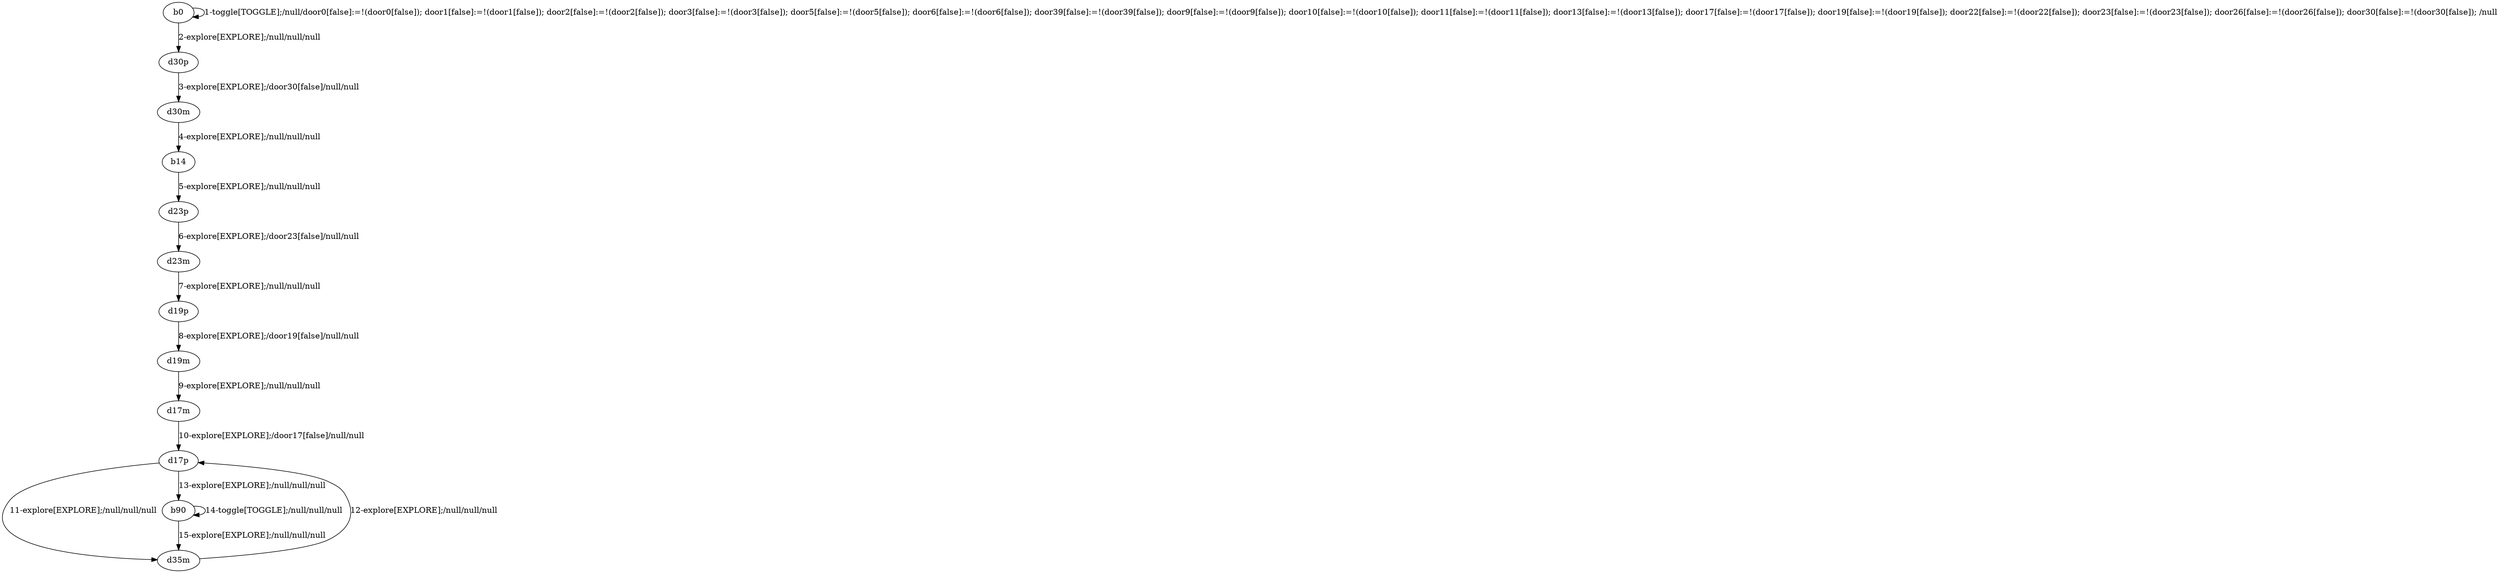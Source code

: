 # Total number of goals covered by this test: 3
# d17p --> d35m
# b90 --> b90
# d35m --> d17p

digraph g {
"b0" -> "b0" [label = "1-toggle[TOGGLE];/null/door0[false]:=!(door0[false]); door1[false]:=!(door1[false]); door2[false]:=!(door2[false]); door3[false]:=!(door3[false]); door5[false]:=!(door5[false]); door6[false]:=!(door6[false]); door39[false]:=!(door39[false]); door9[false]:=!(door9[false]); door10[false]:=!(door10[false]); door11[false]:=!(door11[false]); door13[false]:=!(door13[false]); door17[false]:=!(door17[false]); door19[false]:=!(door19[false]); door22[false]:=!(door22[false]); door23[false]:=!(door23[false]); door26[false]:=!(door26[false]); door30[false]:=!(door30[false]); /null"];
"b0" -> "d30p" [label = "2-explore[EXPLORE];/null/null/null"];
"d30p" -> "d30m" [label = "3-explore[EXPLORE];/door30[false]/null/null"];
"d30m" -> "b14" [label = "4-explore[EXPLORE];/null/null/null"];
"b14" -> "d23p" [label = "5-explore[EXPLORE];/null/null/null"];
"d23p" -> "d23m" [label = "6-explore[EXPLORE];/door23[false]/null/null"];
"d23m" -> "d19p" [label = "7-explore[EXPLORE];/null/null/null"];
"d19p" -> "d19m" [label = "8-explore[EXPLORE];/door19[false]/null/null"];
"d19m" -> "d17m" [label = "9-explore[EXPLORE];/null/null/null"];
"d17m" -> "d17p" [label = "10-explore[EXPLORE];/door17[false]/null/null"];
"d17p" -> "d35m" [label = "11-explore[EXPLORE];/null/null/null"];
"d35m" -> "d17p" [label = "12-explore[EXPLORE];/null/null/null"];
"d17p" -> "b90" [label = "13-explore[EXPLORE];/null/null/null"];
"b90" -> "b90" [label = "14-toggle[TOGGLE];/null/null/null"];
"b90" -> "d35m" [label = "15-explore[EXPLORE];/null/null/null"];
}